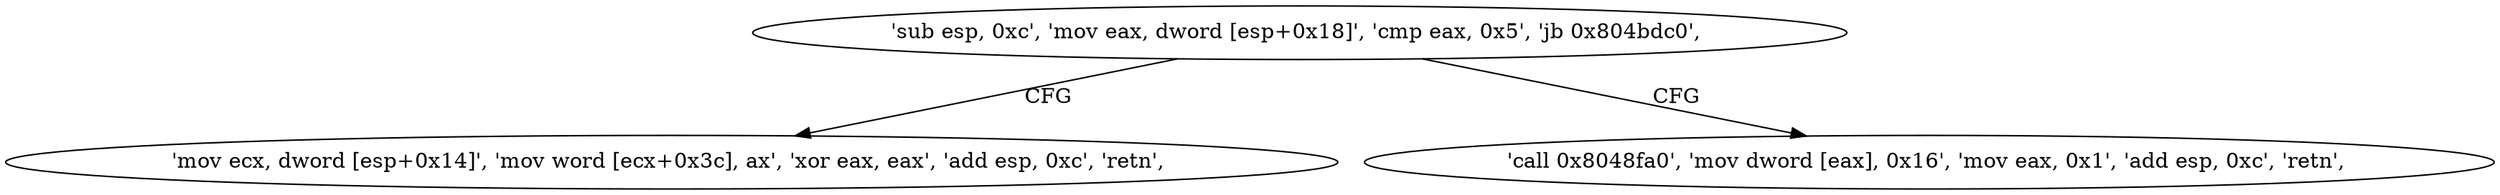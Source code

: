 digraph "func" {
"134528416" [label = "'sub esp, 0xc', 'mov eax, dword [esp+0x18]', 'cmp eax, 0x5', 'jb 0x804bdc0', " ]
"134528448" [label = "'mov ecx, dword [esp+0x14]', 'mov word [ecx+0x3c], ax', 'xor eax, eax', 'add esp, 0xc', 'retn', " ]
"134528428" [label = "'call 0x8048fa0', 'mov dword [eax], 0x16', 'mov eax, 0x1', 'add esp, 0xc', 'retn', " ]
"134528416" -> "134528448" [ label = "CFG" ]
"134528416" -> "134528428" [ label = "CFG" ]
}
